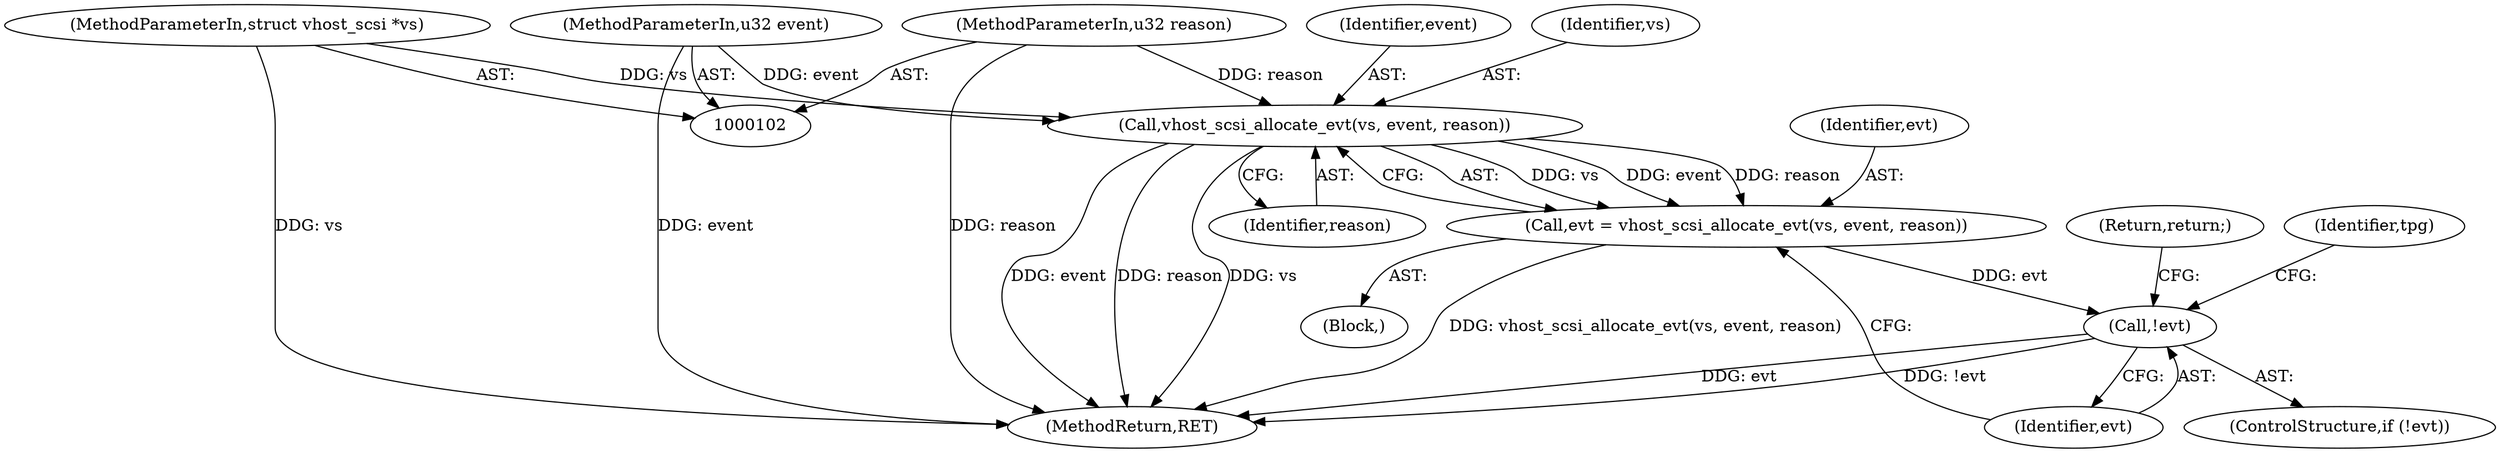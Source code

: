 digraph "0_linux_59c816c1f24df0204e01851431d3bab3eb76719c_0@API" {
"1000112" [label="(Call,vhost_scsi_allocate_evt(vs, event, reason))"];
"1000103" [label="(MethodParameterIn,struct vhost_scsi *vs)"];
"1000106" [label="(MethodParameterIn,u32 event)"];
"1000107" [label="(MethodParameterIn,u32 reason)"];
"1000110" [label="(Call,evt = vhost_scsi_allocate_evt(vs, event, reason))"];
"1000117" [label="(Call,!evt)"];
"1000114" [label="(Identifier,event)"];
"1000110" [label="(Call,evt = vhost_scsi_allocate_evt(vs, event, reason))"];
"1000103" [label="(MethodParameterIn,struct vhost_scsi *vs)"];
"1000113" [label="(Identifier,vs)"];
"1000118" [label="(Identifier,evt)"];
"1000107" [label="(MethodParameterIn,u32 reason)"];
"1000111" [label="(Identifier,evt)"];
"1000117" [label="(Call,!evt)"];
"1000106" [label="(MethodParameterIn,u32 event)"];
"1000119" [label="(Return,return;)"];
"1000112" [label="(Call,vhost_scsi_allocate_evt(vs, event, reason))"];
"1000108" [label="(Block,)"];
"1000197" [label="(MethodReturn,RET)"];
"1000122" [label="(Identifier,tpg)"];
"1000115" [label="(Identifier,reason)"];
"1000116" [label="(ControlStructure,if (!evt))"];
"1000112" -> "1000110"  [label="AST: "];
"1000112" -> "1000115"  [label="CFG: "];
"1000113" -> "1000112"  [label="AST: "];
"1000114" -> "1000112"  [label="AST: "];
"1000115" -> "1000112"  [label="AST: "];
"1000110" -> "1000112"  [label="CFG: "];
"1000112" -> "1000197"  [label="DDG: event"];
"1000112" -> "1000197"  [label="DDG: reason"];
"1000112" -> "1000197"  [label="DDG: vs"];
"1000112" -> "1000110"  [label="DDG: vs"];
"1000112" -> "1000110"  [label="DDG: event"];
"1000112" -> "1000110"  [label="DDG: reason"];
"1000103" -> "1000112"  [label="DDG: vs"];
"1000106" -> "1000112"  [label="DDG: event"];
"1000107" -> "1000112"  [label="DDG: reason"];
"1000103" -> "1000102"  [label="AST: "];
"1000103" -> "1000197"  [label="DDG: vs"];
"1000106" -> "1000102"  [label="AST: "];
"1000106" -> "1000197"  [label="DDG: event"];
"1000107" -> "1000102"  [label="AST: "];
"1000107" -> "1000197"  [label="DDG: reason"];
"1000110" -> "1000108"  [label="AST: "];
"1000111" -> "1000110"  [label="AST: "];
"1000118" -> "1000110"  [label="CFG: "];
"1000110" -> "1000197"  [label="DDG: vhost_scsi_allocate_evt(vs, event, reason)"];
"1000110" -> "1000117"  [label="DDG: evt"];
"1000117" -> "1000116"  [label="AST: "];
"1000117" -> "1000118"  [label="CFG: "];
"1000118" -> "1000117"  [label="AST: "];
"1000119" -> "1000117"  [label="CFG: "];
"1000122" -> "1000117"  [label="CFG: "];
"1000117" -> "1000197"  [label="DDG: evt"];
"1000117" -> "1000197"  [label="DDG: !evt"];
}
